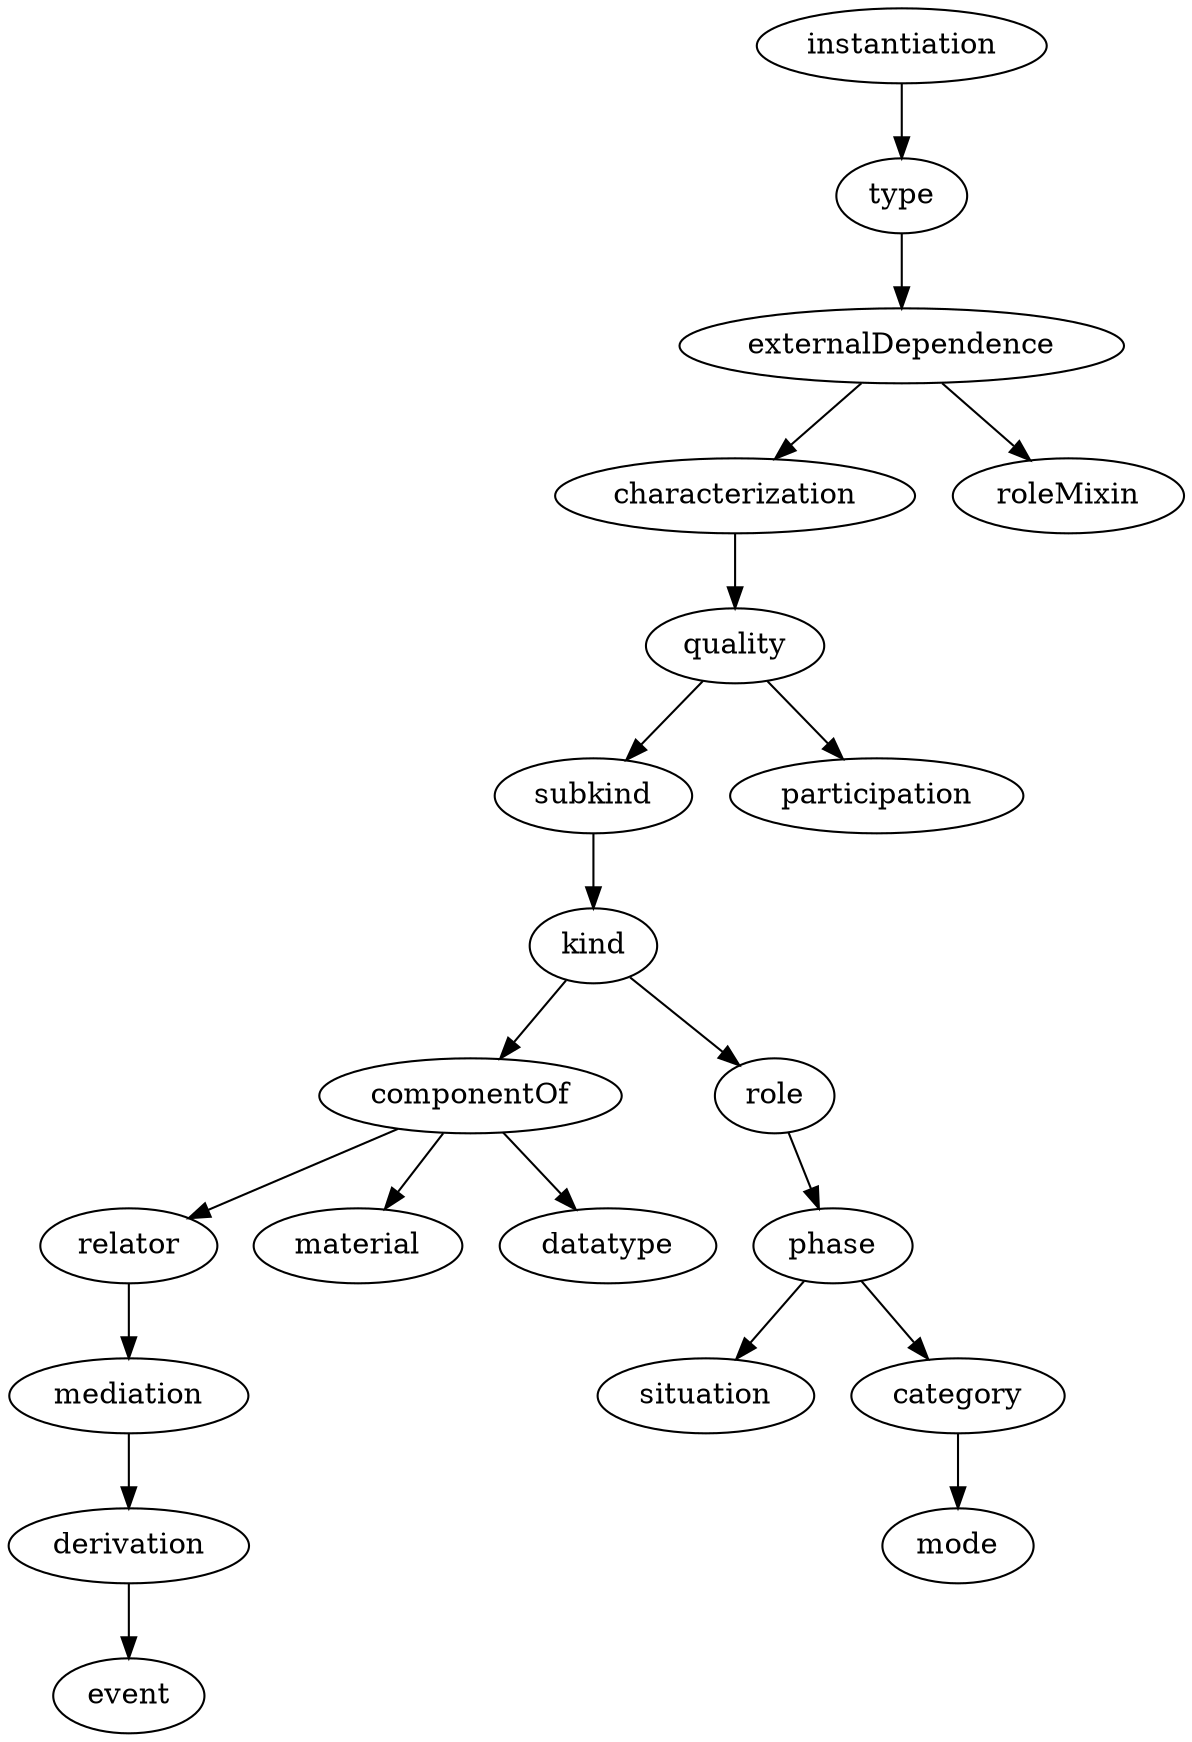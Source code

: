 strict digraph  {
instantiation;
type;
externalDependence;
characterization;
roleMixin;
quality;
subkind;
participation;
kind;
componentOf;
role;
relator;
material;
datatype;
mediation;
derivation;
phase;
situation;
category;
event;
mode;
instantiation -> type;
type -> externalDependence;
externalDependence -> characterization;
externalDependence -> roleMixin;
characterization -> quality;
quality -> subkind;
quality -> participation;
subkind -> kind;
kind -> componentOf;
kind -> role;
componentOf -> relator;
componentOf -> material;
componentOf -> datatype;
role -> phase;
relator -> mediation;
mediation -> derivation;
derivation -> event;
phase -> situation;
phase -> category;
category -> mode;
}
